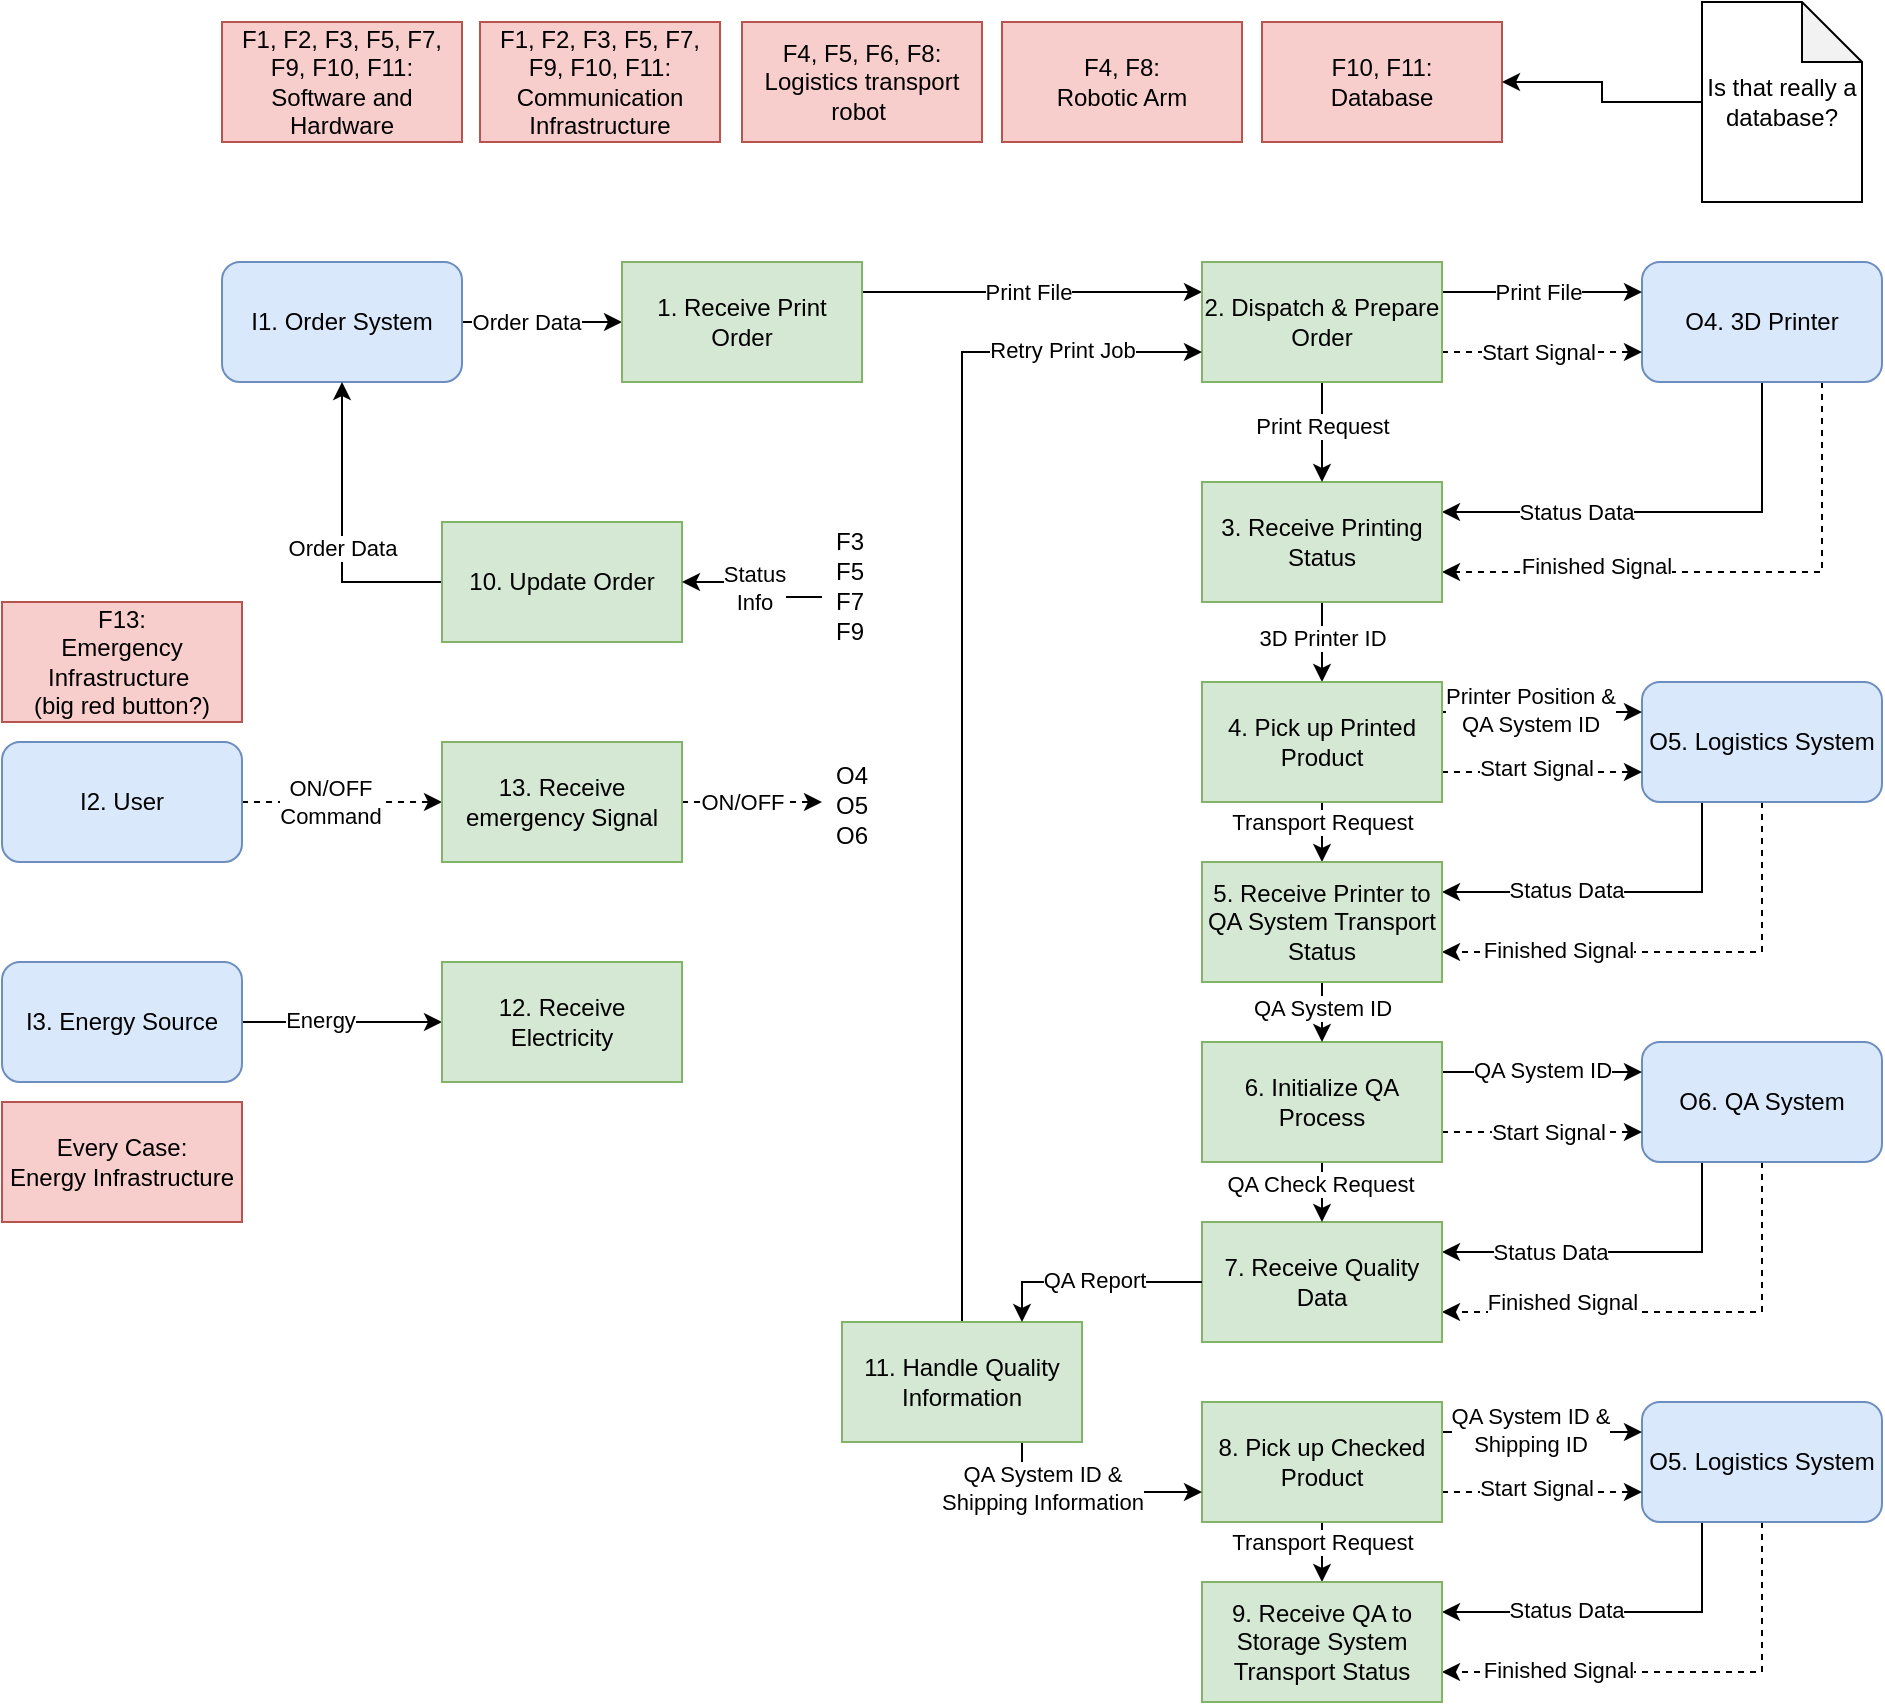<mxfile version="24.7.17">
  <diagram name="Page-1" id="_k14XuWL3U5JzWISn8Ct">
    <mxGraphModel dx="1674" dy="910" grid="1" gridSize="10" guides="1" tooltips="1" connect="1" arrows="1" fold="1" page="1" pageScale="1" pageWidth="850" pageHeight="1100" math="0" shadow="0">
      <root>
        <mxCell id="0" />
        <mxCell id="1" parent="0" />
        <mxCell id="q_Xl--HB5Yd9Ks0ocNhp-104" style="edgeStyle=orthogonalEdgeStyle;rounded=0;orthogonalLoop=1;jettySize=auto;html=1;exitX=1;exitY=0.5;exitDx=0;exitDy=0;entryX=0;entryY=0.5;entryDx=0;entryDy=0;dashed=1;" parent="1" source="q_Xl--HB5Yd9Ks0ocNhp-1" target="q_Xl--HB5Yd9Ks0ocNhp-8" edge="1">
          <mxGeometry relative="1" as="geometry" />
        </mxCell>
        <mxCell id="q_Xl--HB5Yd9Ks0ocNhp-105" value="ON/OFF &lt;br&gt;Command" style="edgeLabel;html=1;align=center;verticalAlign=middle;resizable=0;points=[];" parent="q_Xl--HB5Yd9Ks0ocNhp-104" vertex="1" connectable="0">
          <mxGeometry x="-0.133" relative="1" as="geometry">
            <mxPoint as="offset" />
          </mxGeometry>
        </mxCell>
        <mxCell id="q_Xl--HB5Yd9Ks0ocNhp-1" value="I2. User" style="rounded=1;whiteSpace=wrap;html=1;fillColor=#dae8fc;strokeColor=#6c8ebf;" parent="1" vertex="1">
          <mxGeometry x="40" y="390" width="120" height="60" as="geometry" />
        </mxCell>
        <mxCell id="q_Xl--HB5Yd9Ks0ocNhp-77" style="edgeStyle=orthogonalEdgeStyle;rounded=0;orthogonalLoop=1;jettySize=auto;html=1;exitX=1;exitY=0.5;exitDx=0;exitDy=0;entryX=0;entryY=0.5;entryDx=0;entryDy=0;" parent="1" source="q_Xl--HB5Yd9Ks0ocNhp-2" target="q_Xl--HB5Yd9Ks0ocNhp-7" edge="1">
          <mxGeometry relative="1" as="geometry" />
        </mxCell>
        <mxCell id="q_Xl--HB5Yd9Ks0ocNhp-78" value="Energy" style="edgeLabel;html=1;align=center;verticalAlign=middle;resizable=0;points=[];" parent="q_Xl--HB5Yd9Ks0ocNhp-77" vertex="1" connectable="0">
          <mxGeometry x="-0.225" y="1" relative="1" as="geometry">
            <mxPoint as="offset" />
          </mxGeometry>
        </mxCell>
        <mxCell id="q_Xl--HB5Yd9Ks0ocNhp-2" value="I3. Energy Source" style="rounded=1;whiteSpace=wrap;html=1;fillColor=#dae8fc;strokeColor=#6c8ebf;" parent="1" vertex="1">
          <mxGeometry x="40" y="500" width="120" height="60" as="geometry" />
        </mxCell>
        <mxCell id="q_Xl--HB5Yd9Ks0ocNhp-16" style="edgeStyle=orthogonalEdgeStyle;rounded=0;orthogonalLoop=1;jettySize=auto;html=1;exitX=1;exitY=0.5;exitDx=0;exitDy=0;entryX=0;entryY=0.5;entryDx=0;entryDy=0;" parent="1" source="q_Xl--HB5Yd9Ks0ocNhp-3" target="q_Xl--HB5Yd9Ks0ocNhp-9" edge="1">
          <mxGeometry relative="1" as="geometry" />
        </mxCell>
        <mxCell id="q_Xl--HB5Yd9Ks0ocNhp-17" value="Order Data" style="edgeLabel;html=1;align=center;verticalAlign=middle;resizable=0;points=[];" parent="q_Xl--HB5Yd9Ks0ocNhp-16" vertex="1" connectable="0">
          <mxGeometry x="-0.2" relative="1" as="geometry">
            <mxPoint as="offset" />
          </mxGeometry>
        </mxCell>
        <mxCell id="q_Xl--HB5Yd9Ks0ocNhp-3" value="I1. Order System" style="rounded=1;whiteSpace=wrap;html=1;fillColor=#dae8fc;strokeColor=#6c8ebf;" parent="1" vertex="1">
          <mxGeometry x="150" y="150" width="120" height="60" as="geometry" />
        </mxCell>
        <mxCell id="q_Xl--HB5Yd9Ks0ocNhp-39" style="edgeStyle=orthogonalEdgeStyle;rounded=0;orthogonalLoop=1;jettySize=auto;html=1;exitX=0.25;exitY=1;exitDx=0;exitDy=0;entryX=1;entryY=0.25;entryDx=0;entryDy=0;" parent="1" source="q_Xl--HB5Yd9Ks0ocNhp-4" target="q_Xl--HB5Yd9Ks0ocNhp-38" edge="1">
          <mxGeometry relative="1" as="geometry" />
        </mxCell>
        <mxCell id="q_Xl--HB5Yd9Ks0ocNhp-40" value="Status Data" style="edgeLabel;html=1;align=center;verticalAlign=middle;resizable=0;points=[];" parent="q_Xl--HB5Yd9Ks0ocNhp-39" vertex="1" connectable="0">
          <mxGeometry x="0.291" y="-1" relative="1" as="geometry">
            <mxPoint as="offset" />
          </mxGeometry>
        </mxCell>
        <mxCell id="q_Xl--HB5Yd9Ks0ocNhp-41" style="edgeStyle=orthogonalEdgeStyle;rounded=0;orthogonalLoop=1;jettySize=auto;html=1;exitX=0.5;exitY=1;exitDx=0;exitDy=0;entryX=1;entryY=0.75;entryDx=0;entryDy=0;dashed=1;" parent="1" source="q_Xl--HB5Yd9Ks0ocNhp-4" target="q_Xl--HB5Yd9Ks0ocNhp-38" edge="1">
          <mxGeometry relative="1" as="geometry" />
        </mxCell>
        <mxCell id="q_Xl--HB5Yd9Ks0ocNhp-42" value="Finished Signal" style="edgeLabel;html=1;align=center;verticalAlign=middle;resizable=0;points=[];" parent="q_Xl--HB5Yd9Ks0ocNhp-41" vertex="1" connectable="0">
          <mxGeometry x="0.506" y="-1" relative="1" as="geometry">
            <mxPoint as="offset" />
          </mxGeometry>
        </mxCell>
        <mxCell id="q_Xl--HB5Yd9Ks0ocNhp-4" value="O5. Logistics System" style="rounded=1;whiteSpace=wrap;html=1;fillColor=#dae8fc;strokeColor=#6c8ebf;" parent="1" vertex="1">
          <mxGeometry x="860" y="360" width="120" height="60" as="geometry" />
        </mxCell>
        <mxCell id="q_Xl--HB5Yd9Ks0ocNhp-52" style="edgeStyle=orthogonalEdgeStyle;rounded=0;orthogonalLoop=1;jettySize=auto;html=1;exitX=0.25;exitY=1;exitDx=0;exitDy=0;entryX=1;entryY=0.25;entryDx=0;entryDy=0;" parent="1" source="q_Xl--HB5Yd9Ks0ocNhp-5" target="q_Xl--HB5Yd9Ks0ocNhp-12" edge="1">
          <mxGeometry relative="1" as="geometry" />
        </mxCell>
        <mxCell id="q_Xl--HB5Yd9Ks0ocNhp-53" value="Status Data" style="edgeLabel;html=1;align=center;verticalAlign=middle;resizable=0;points=[];" parent="q_Xl--HB5Yd9Ks0ocNhp-52" vertex="1" connectable="0">
          <mxGeometry x="0.383" relative="1" as="geometry">
            <mxPoint as="offset" />
          </mxGeometry>
        </mxCell>
        <mxCell id="q_Xl--HB5Yd9Ks0ocNhp-54" style="edgeStyle=orthogonalEdgeStyle;rounded=0;orthogonalLoop=1;jettySize=auto;html=1;exitX=0.5;exitY=1;exitDx=0;exitDy=0;entryX=1;entryY=0.75;entryDx=0;entryDy=0;dashed=1;" parent="1" source="q_Xl--HB5Yd9Ks0ocNhp-5" target="q_Xl--HB5Yd9Ks0ocNhp-12" edge="1">
          <mxGeometry relative="1" as="geometry" />
        </mxCell>
        <mxCell id="q_Xl--HB5Yd9Ks0ocNhp-55" value="Finished Signal" style="edgeLabel;html=1;align=center;verticalAlign=middle;resizable=0;points=[];" parent="q_Xl--HB5Yd9Ks0ocNhp-54" vertex="1" connectable="0">
          <mxGeometry x="0.43" y="4" relative="1" as="geometry">
            <mxPoint x="-7" y="-9" as="offset" />
          </mxGeometry>
        </mxCell>
        <mxCell id="q_Xl--HB5Yd9Ks0ocNhp-5" value="O6. QA System" style="rounded=1;whiteSpace=wrap;html=1;fillColor=#dae8fc;strokeColor=#6c8ebf;" parent="1" vertex="1">
          <mxGeometry x="860" y="540" width="120" height="60" as="geometry" />
        </mxCell>
        <mxCell id="q_Xl--HB5Yd9Ks0ocNhp-27" style="edgeStyle=orthogonalEdgeStyle;rounded=0;orthogonalLoop=1;jettySize=auto;html=1;exitX=0.5;exitY=1;exitDx=0;exitDy=0;entryX=1;entryY=0.25;entryDx=0;entryDy=0;" parent="1" source="q_Xl--HB5Yd9Ks0ocNhp-6" target="q_Xl--HB5Yd9Ks0ocNhp-10" edge="1">
          <mxGeometry relative="1" as="geometry" />
        </mxCell>
        <mxCell id="q_Xl--HB5Yd9Ks0ocNhp-28" value="Status Data" style="edgeLabel;html=1;align=center;verticalAlign=middle;resizable=0;points=[];" parent="q_Xl--HB5Yd9Ks0ocNhp-27" vertex="1" connectable="0">
          <mxGeometry x="0.408" relative="1" as="geometry">
            <mxPoint as="offset" />
          </mxGeometry>
        </mxCell>
        <mxCell id="q_Xl--HB5Yd9Ks0ocNhp-29" style="edgeStyle=orthogonalEdgeStyle;rounded=0;orthogonalLoop=1;jettySize=auto;html=1;exitX=0.75;exitY=1;exitDx=0;exitDy=0;entryX=1;entryY=0.75;entryDx=0;entryDy=0;dashed=1;" parent="1" source="q_Xl--HB5Yd9Ks0ocNhp-6" target="q_Xl--HB5Yd9Ks0ocNhp-10" edge="1">
          <mxGeometry relative="1" as="geometry" />
        </mxCell>
        <mxCell id="q_Xl--HB5Yd9Ks0ocNhp-30" value="Finished Signal" style="edgeLabel;html=1;align=center;verticalAlign=middle;resizable=0;points=[];" parent="q_Xl--HB5Yd9Ks0ocNhp-29" vertex="1" connectable="0">
          <mxGeometry x="0.458" y="-3" relative="1" as="geometry">
            <mxPoint as="offset" />
          </mxGeometry>
        </mxCell>
        <mxCell id="q_Xl--HB5Yd9Ks0ocNhp-6" value="O4. 3D Printer" style="rounded=1;whiteSpace=wrap;html=1;fillColor=#dae8fc;strokeColor=#6c8ebf;" parent="1" vertex="1">
          <mxGeometry x="860" y="150" width="120" height="60" as="geometry" />
        </mxCell>
        <mxCell id="q_Xl--HB5Yd9Ks0ocNhp-7" value="12. Receive &lt;br&gt;Electricity" style="rounded=0;whiteSpace=wrap;html=1;fillColor=#d5e8d4;strokeColor=#82b366;" parent="1" vertex="1">
          <mxGeometry x="260" y="500" width="120" height="60" as="geometry" />
        </mxCell>
        <mxCell id="q_Xl--HB5Yd9Ks0ocNhp-116" style="edgeStyle=orthogonalEdgeStyle;rounded=0;orthogonalLoop=1;jettySize=auto;html=1;exitX=1;exitY=0.5;exitDx=0;exitDy=0;entryX=0;entryY=0.5;entryDx=0;entryDy=0;dashed=1;" parent="1" source="q_Xl--HB5Yd9Ks0ocNhp-8" target="q_Xl--HB5Yd9Ks0ocNhp-110" edge="1">
          <mxGeometry relative="1" as="geometry" />
        </mxCell>
        <mxCell id="q_Xl--HB5Yd9Ks0ocNhp-117" value="ON/OFF" style="edgeLabel;html=1;align=center;verticalAlign=middle;resizable=0;points=[];" parent="q_Xl--HB5Yd9Ks0ocNhp-116" vertex="1" connectable="0">
          <mxGeometry x="-0.294" y="-1" relative="1" as="geometry">
            <mxPoint x="5" y="-1" as="offset" />
          </mxGeometry>
        </mxCell>
        <mxCell id="q_Xl--HB5Yd9Ks0ocNhp-8" value="13. Receive emergency Signal" style="rounded=0;whiteSpace=wrap;html=1;fillColor=#d5e8d4;strokeColor=#82b366;" parent="1" vertex="1">
          <mxGeometry x="260" y="390" width="120" height="60" as="geometry" />
        </mxCell>
        <mxCell id="q_Xl--HB5Yd9Ks0ocNhp-22" style="edgeStyle=orthogonalEdgeStyle;rounded=0;orthogonalLoop=1;jettySize=auto;html=1;exitX=1;exitY=0.25;exitDx=0;exitDy=0;entryX=0;entryY=0.25;entryDx=0;entryDy=0;" parent="1" source="q_Xl--HB5Yd9Ks0ocNhp-9" target="q_Xl--HB5Yd9Ks0ocNhp-19" edge="1">
          <mxGeometry relative="1" as="geometry" />
        </mxCell>
        <mxCell id="q_Xl--HB5Yd9Ks0ocNhp-23" value="Print File" style="edgeLabel;html=1;align=center;verticalAlign=middle;resizable=0;points=[];" parent="q_Xl--HB5Yd9Ks0ocNhp-22" vertex="1" connectable="0">
          <mxGeometry x="0.656" y="1" relative="1" as="geometry">
            <mxPoint x="-58" y="1" as="offset" />
          </mxGeometry>
        </mxCell>
        <mxCell id="q_Xl--HB5Yd9Ks0ocNhp-9" value="1. Receive Print Order" style="rounded=0;whiteSpace=wrap;html=1;fillColor=#d5e8d4;strokeColor=#82b366;" parent="1" vertex="1">
          <mxGeometry x="350" y="150" width="120" height="60" as="geometry" />
        </mxCell>
        <mxCell id="q_Xl--HB5Yd9Ks0ocNhp-32" style="edgeStyle=orthogonalEdgeStyle;rounded=0;orthogonalLoop=1;jettySize=auto;html=1;exitX=0.5;exitY=1;exitDx=0;exitDy=0;entryX=0.5;entryY=0;entryDx=0;entryDy=0;" parent="1" source="q_Xl--HB5Yd9Ks0ocNhp-10" target="q_Xl--HB5Yd9Ks0ocNhp-11" edge="1">
          <mxGeometry relative="1" as="geometry" />
        </mxCell>
        <mxCell id="q_Xl--HB5Yd9Ks0ocNhp-33" value="3D Printer ID" style="edgeLabel;html=1;align=center;verticalAlign=middle;resizable=0;points=[];" parent="q_Xl--HB5Yd9Ks0ocNhp-32" vertex="1" connectable="0">
          <mxGeometry x="-0.1" relative="1" as="geometry">
            <mxPoint as="offset" />
          </mxGeometry>
        </mxCell>
        <mxCell id="q_Xl--HB5Yd9Ks0ocNhp-10" value="3. Receive Printing Status" style="rounded=0;whiteSpace=wrap;html=1;fillColor=#d5e8d4;strokeColor=#82b366;" parent="1" vertex="1">
          <mxGeometry x="640" y="260" width="120" height="60" as="geometry" />
        </mxCell>
        <mxCell id="q_Xl--HB5Yd9Ks0ocNhp-31" style="edgeStyle=orthogonalEdgeStyle;rounded=0;orthogonalLoop=1;jettySize=auto;html=1;exitX=1;exitY=0.25;exitDx=0;exitDy=0;entryX=0;entryY=0.25;entryDx=0;entryDy=0;" parent="1" source="q_Xl--HB5Yd9Ks0ocNhp-11" target="q_Xl--HB5Yd9Ks0ocNhp-4" edge="1">
          <mxGeometry relative="1" as="geometry" />
        </mxCell>
        <mxCell id="q_Xl--HB5Yd9Ks0ocNhp-34" value="Printer Position &amp;amp;&lt;br&gt;QA System ID" style="edgeLabel;html=1;align=center;verticalAlign=middle;resizable=0;points=[];" parent="q_Xl--HB5Yd9Ks0ocNhp-31" vertex="1" connectable="0">
          <mxGeometry x="-0.12" y="1" relative="1" as="geometry">
            <mxPoint as="offset" />
          </mxGeometry>
        </mxCell>
        <mxCell id="q_Xl--HB5Yd9Ks0ocNhp-35" style="edgeStyle=orthogonalEdgeStyle;rounded=0;orthogonalLoop=1;jettySize=auto;html=1;exitX=1;exitY=0.75;exitDx=0;exitDy=0;entryX=0;entryY=0.75;entryDx=0;entryDy=0;dashed=1;" parent="1" source="q_Xl--HB5Yd9Ks0ocNhp-11" target="q_Xl--HB5Yd9Ks0ocNhp-4" edge="1">
          <mxGeometry relative="1" as="geometry" />
        </mxCell>
        <mxCell id="q_Xl--HB5Yd9Ks0ocNhp-36" value="Start Signal" style="edgeLabel;html=1;align=center;verticalAlign=middle;resizable=0;points=[];" parent="q_Xl--HB5Yd9Ks0ocNhp-35" vertex="1" connectable="0">
          <mxGeometry x="-0.06" y="2" relative="1" as="geometry">
            <mxPoint as="offset" />
          </mxGeometry>
        </mxCell>
        <mxCell id="q_Xl--HB5Yd9Ks0ocNhp-58" style="edgeStyle=orthogonalEdgeStyle;rounded=0;orthogonalLoop=1;jettySize=auto;html=1;exitX=0.5;exitY=1;exitDx=0;exitDy=0;entryX=0.5;entryY=0;entryDx=0;entryDy=0;" parent="1" source="q_Xl--HB5Yd9Ks0ocNhp-11" target="q_Xl--HB5Yd9Ks0ocNhp-38" edge="1">
          <mxGeometry relative="1" as="geometry" />
        </mxCell>
        <mxCell id="q_Xl--HB5Yd9Ks0ocNhp-59" value="Transport Request" style="edgeLabel;html=1;align=center;verticalAlign=middle;resizable=0;points=[];" parent="q_Xl--HB5Yd9Ks0ocNhp-58" vertex="1" connectable="0">
          <mxGeometry x="-0.333" relative="1" as="geometry">
            <mxPoint as="offset" />
          </mxGeometry>
        </mxCell>
        <mxCell id="q_Xl--HB5Yd9Ks0ocNhp-11" value="4. Pick up Printed Product" style="rounded=0;whiteSpace=wrap;html=1;fillColor=#d5e8d4;strokeColor=#82b366;" parent="1" vertex="1">
          <mxGeometry x="640" y="360" width="120" height="60" as="geometry" />
        </mxCell>
        <mxCell id="q_Xl--HB5Yd9Ks0ocNhp-12" value="7. Receive Quality Data" style="rounded=0;whiteSpace=wrap;html=1;fillColor=#d5e8d4;strokeColor=#82b366;" parent="1" vertex="1">
          <mxGeometry x="640" y="630" width="120" height="60" as="geometry" />
        </mxCell>
        <mxCell id="q_Xl--HB5Yd9Ks0ocNhp-43" style="edgeStyle=orthogonalEdgeStyle;rounded=0;orthogonalLoop=1;jettySize=auto;html=1;exitX=1;exitY=0.25;exitDx=0;exitDy=0;entryX=0;entryY=0.25;entryDx=0;entryDy=0;" parent="1" source="q_Xl--HB5Yd9Ks0ocNhp-13" target="q_Xl--HB5Yd9Ks0ocNhp-5" edge="1">
          <mxGeometry relative="1" as="geometry" />
        </mxCell>
        <mxCell id="q_Xl--HB5Yd9Ks0ocNhp-44" value="QA System ID" style="edgeLabel;html=1;align=center;verticalAlign=middle;resizable=0;points=[];" parent="q_Xl--HB5Yd9Ks0ocNhp-43" vertex="1" connectable="0">
          <mxGeometry x="0.1" y="1" relative="1" as="geometry">
            <mxPoint x="-5" as="offset" />
          </mxGeometry>
        </mxCell>
        <mxCell id="q_Xl--HB5Yd9Ks0ocNhp-50" style="edgeStyle=orthogonalEdgeStyle;rounded=0;orthogonalLoop=1;jettySize=auto;html=1;exitX=1;exitY=0.75;exitDx=0;exitDy=0;entryX=0;entryY=0.75;entryDx=0;entryDy=0;dashed=1;" parent="1" source="q_Xl--HB5Yd9Ks0ocNhp-13" target="q_Xl--HB5Yd9Ks0ocNhp-5" edge="1">
          <mxGeometry relative="1" as="geometry" />
        </mxCell>
        <mxCell id="q_Xl--HB5Yd9Ks0ocNhp-51" value="Start Signal" style="edgeLabel;html=1;align=center;verticalAlign=middle;resizable=0;points=[];" parent="q_Xl--HB5Yd9Ks0ocNhp-50" vertex="1" connectable="0">
          <mxGeometry x="0.06" relative="1" as="geometry">
            <mxPoint as="offset" />
          </mxGeometry>
        </mxCell>
        <mxCell id="q_Xl--HB5Yd9Ks0ocNhp-60" style="edgeStyle=orthogonalEdgeStyle;rounded=0;orthogonalLoop=1;jettySize=auto;html=1;exitX=0.5;exitY=1;exitDx=0;exitDy=0;entryX=0.5;entryY=0;entryDx=0;entryDy=0;" parent="1" source="q_Xl--HB5Yd9Ks0ocNhp-13" target="q_Xl--HB5Yd9Ks0ocNhp-12" edge="1">
          <mxGeometry relative="1" as="geometry" />
        </mxCell>
        <mxCell id="q_Xl--HB5Yd9Ks0ocNhp-61" value="QA Check Request" style="edgeLabel;html=1;align=center;verticalAlign=middle;resizable=0;points=[];" parent="q_Xl--HB5Yd9Ks0ocNhp-60" vertex="1" connectable="0">
          <mxGeometry x="-0.267" y="-1" relative="1" as="geometry">
            <mxPoint as="offset" />
          </mxGeometry>
        </mxCell>
        <mxCell id="q_Xl--HB5Yd9Ks0ocNhp-13" value="6. Initialize QA Process" style="rounded=0;whiteSpace=wrap;html=1;fillColor=#d5e8d4;strokeColor=#82b366;" parent="1" vertex="1">
          <mxGeometry x="640" y="540" width="120" height="60" as="geometry" />
        </mxCell>
        <mxCell id="q_Xl--HB5Yd9Ks0ocNhp-20" style="edgeStyle=orthogonalEdgeStyle;rounded=0;orthogonalLoop=1;jettySize=auto;html=1;exitX=1;exitY=0.25;exitDx=0;exitDy=0;entryX=0;entryY=0.25;entryDx=0;entryDy=0;" parent="1" source="q_Xl--HB5Yd9Ks0ocNhp-19" target="q_Xl--HB5Yd9Ks0ocNhp-6" edge="1">
          <mxGeometry relative="1" as="geometry" />
        </mxCell>
        <mxCell id="q_Xl--HB5Yd9Ks0ocNhp-21" value="Print File" style="edgeLabel;html=1;align=center;verticalAlign=middle;resizable=0;points=[];" parent="q_Xl--HB5Yd9Ks0ocNhp-20" vertex="1" connectable="0">
          <mxGeometry x="-0.508" y="-1" relative="1" as="geometry">
            <mxPoint x="23" y="-1" as="offset" />
          </mxGeometry>
        </mxCell>
        <mxCell id="q_Xl--HB5Yd9Ks0ocNhp-25" style="edgeStyle=orthogonalEdgeStyle;rounded=0;orthogonalLoop=1;jettySize=auto;html=1;exitX=1;exitY=0.75;exitDx=0;exitDy=0;entryX=0;entryY=0.75;entryDx=0;entryDy=0;dashed=1;" parent="1" source="q_Xl--HB5Yd9Ks0ocNhp-19" target="q_Xl--HB5Yd9Ks0ocNhp-6" edge="1">
          <mxGeometry relative="1" as="geometry" />
        </mxCell>
        <mxCell id="q_Xl--HB5Yd9Ks0ocNhp-26" value="Start Signal" style="edgeLabel;html=1;align=center;verticalAlign=middle;resizable=0;points=[];" parent="q_Xl--HB5Yd9Ks0ocNhp-25" vertex="1" connectable="0">
          <mxGeometry x="-0.044" relative="1" as="geometry">
            <mxPoint as="offset" />
          </mxGeometry>
        </mxCell>
        <mxCell id="q_Xl--HB5Yd9Ks0ocNhp-56" style="edgeStyle=orthogonalEdgeStyle;rounded=0;orthogonalLoop=1;jettySize=auto;html=1;exitX=0.5;exitY=1;exitDx=0;exitDy=0;entryX=0.5;entryY=0;entryDx=0;entryDy=0;" parent="1" source="q_Xl--HB5Yd9Ks0ocNhp-19" target="q_Xl--HB5Yd9Ks0ocNhp-10" edge="1">
          <mxGeometry relative="1" as="geometry" />
        </mxCell>
        <mxCell id="q_Xl--HB5Yd9Ks0ocNhp-57" value="Print Request" style="edgeLabel;html=1;align=center;verticalAlign=middle;resizable=0;points=[];" parent="q_Xl--HB5Yd9Ks0ocNhp-56" vertex="1" connectable="0">
          <mxGeometry x="-0.12" relative="1" as="geometry">
            <mxPoint as="offset" />
          </mxGeometry>
        </mxCell>
        <mxCell id="q_Xl--HB5Yd9Ks0ocNhp-19" value="2. Dispatch &amp;amp; Prepare Order" style="rounded=0;whiteSpace=wrap;html=1;fillColor=#d5e8d4;strokeColor=#82b366;" parent="1" vertex="1">
          <mxGeometry x="640" y="150" width="120" height="60" as="geometry" />
        </mxCell>
        <mxCell id="q_Xl--HB5Yd9Ks0ocNhp-45" style="edgeStyle=orthogonalEdgeStyle;rounded=0;orthogonalLoop=1;jettySize=auto;html=1;exitX=0.5;exitY=1;exitDx=0;exitDy=0;entryX=0.5;entryY=0;entryDx=0;entryDy=0;" parent="1" source="q_Xl--HB5Yd9Ks0ocNhp-38" target="q_Xl--HB5Yd9Ks0ocNhp-13" edge="1">
          <mxGeometry relative="1" as="geometry" />
        </mxCell>
        <mxCell id="q_Xl--HB5Yd9Ks0ocNhp-46" value="QA System ID" style="edgeLabel;html=1;align=center;verticalAlign=middle;resizable=0;points=[];" parent="q_Xl--HB5Yd9Ks0ocNhp-45" vertex="1" connectable="0">
          <mxGeometry x="-0.133" relative="1" as="geometry">
            <mxPoint as="offset" />
          </mxGeometry>
        </mxCell>
        <mxCell id="q_Xl--HB5Yd9Ks0ocNhp-38" value="5. Receive Printer to QA System Transport Status" style="rounded=0;whiteSpace=wrap;html=1;fillColor=#d5e8d4;strokeColor=#82b366;" parent="1" vertex="1">
          <mxGeometry x="640" y="450" width="120" height="60" as="geometry" />
        </mxCell>
        <mxCell id="q_Xl--HB5Yd9Ks0ocNhp-62" style="edgeStyle=orthogonalEdgeStyle;rounded=0;orthogonalLoop=1;jettySize=auto;html=1;exitX=0.25;exitY=1;exitDx=0;exitDy=0;entryX=1;entryY=0.25;entryDx=0;entryDy=0;" parent="1" source="q_Xl--HB5Yd9Ks0ocNhp-66" target="q_Xl--HB5Yd9Ks0ocNhp-74" edge="1">
          <mxGeometry relative="1" as="geometry" />
        </mxCell>
        <mxCell id="q_Xl--HB5Yd9Ks0ocNhp-63" value="Status Data" style="edgeLabel;html=1;align=center;verticalAlign=middle;resizable=0;points=[];" parent="q_Xl--HB5Yd9Ks0ocNhp-62" vertex="1" connectable="0">
          <mxGeometry x="0.291" y="-1" relative="1" as="geometry">
            <mxPoint as="offset" />
          </mxGeometry>
        </mxCell>
        <mxCell id="q_Xl--HB5Yd9Ks0ocNhp-64" style="edgeStyle=orthogonalEdgeStyle;rounded=0;orthogonalLoop=1;jettySize=auto;html=1;exitX=0.5;exitY=1;exitDx=0;exitDy=0;entryX=1;entryY=0.75;entryDx=0;entryDy=0;dashed=1;" parent="1" source="q_Xl--HB5Yd9Ks0ocNhp-66" target="q_Xl--HB5Yd9Ks0ocNhp-74" edge="1">
          <mxGeometry relative="1" as="geometry" />
        </mxCell>
        <mxCell id="q_Xl--HB5Yd9Ks0ocNhp-65" value="Finished Signal" style="edgeLabel;html=1;align=center;verticalAlign=middle;resizable=0;points=[];" parent="q_Xl--HB5Yd9Ks0ocNhp-64" vertex="1" connectable="0">
          <mxGeometry x="0.506" y="-1" relative="1" as="geometry">
            <mxPoint as="offset" />
          </mxGeometry>
        </mxCell>
        <mxCell id="q_Xl--HB5Yd9Ks0ocNhp-66" value="O5. Logistics System" style="rounded=1;whiteSpace=wrap;html=1;fillColor=#dae8fc;strokeColor=#6c8ebf;" parent="1" vertex="1">
          <mxGeometry x="860" y="720" width="120" height="60" as="geometry" />
        </mxCell>
        <mxCell id="q_Xl--HB5Yd9Ks0ocNhp-67" style="edgeStyle=orthogonalEdgeStyle;rounded=0;orthogonalLoop=1;jettySize=auto;html=1;exitX=1;exitY=0.25;exitDx=0;exitDy=0;entryX=0;entryY=0.25;entryDx=0;entryDy=0;" parent="1" source="q_Xl--HB5Yd9Ks0ocNhp-73" target="q_Xl--HB5Yd9Ks0ocNhp-66" edge="1">
          <mxGeometry relative="1" as="geometry" />
        </mxCell>
        <mxCell id="q_Xl--HB5Yd9Ks0ocNhp-68" value="QA System ID &amp;amp;&lt;br&gt;Shipping ID" style="edgeLabel;html=1;align=center;verticalAlign=middle;resizable=0;points=[];" parent="q_Xl--HB5Yd9Ks0ocNhp-67" vertex="1" connectable="0">
          <mxGeometry x="-0.12" y="1" relative="1" as="geometry">
            <mxPoint as="offset" />
          </mxGeometry>
        </mxCell>
        <mxCell id="q_Xl--HB5Yd9Ks0ocNhp-69" style="edgeStyle=orthogonalEdgeStyle;rounded=0;orthogonalLoop=1;jettySize=auto;html=1;exitX=1;exitY=0.75;exitDx=0;exitDy=0;entryX=0;entryY=0.75;entryDx=0;entryDy=0;dashed=1;" parent="1" source="q_Xl--HB5Yd9Ks0ocNhp-73" target="q_Xl--HB5Yd9Ks0ocNhp-66" edge="1">
          <mxGeometry relative="1" as="geometry" />
        </mxCell>
        <mxCell id="q_Xl--HB5Yd9Ks0ocNhp-70" value="Start Signal" style="edgeLabel;html=1;align=center;verticalAlign=middle;resizable=0;points=[];" parent="q_Xl--HB5Yd9Ks0ocNhp-69" vertex="1" connectable="0">
          <mxGeometry x="-0.06" y="2" relative="1" as="geometry">
            <mxPoint as="offset" />
          </mxGeometry>
        </mxCell>
        <mxCell id="q_Xl--HB5Yd9Ks0ocNhp-71" style="edgeStyle=orthogonalEdgeStyle;rounded=0;orthogonalLoop=1;jettySize=auto;html=1;exitX=0.5;exitY=1;exitDx=0;exitDy=0;entryX=0.5;entryY=0;entryDx=0;entryDy=0;" parent="1" source="q_Xl--HB5Yd9Ks0ocNhp-73" target="q_Xl--HB5Yd9Ks0ocNhp-74" edge="1">
          <mxGeometry relative="1" as="geometry" />
        </mxCell>
        <mxCell id="q_Xl--HB5Yd9Ks0ocNhp-72" value="Transport Request" style="edgeLabel;html=1;align=center;verticalAlign=middle;resizable=0;points=[];" parent="q_Xl--HB5Yd9Ks0ocNhp-71" vertex="1" connectable="0">
          <mxGeometry x="-0.333" relative="1" as="geometry">
            <mxPoint as="offset" />
          </mxGeometry>
        </mxCell>
        <mxCell id="q_Xl--HB5Yd9Ks0ocNhp-73" value="8. Pick up Checked Product" style="rounded=0;whiteSpace=wrap;html=1;fillColor=#d5e8d4;strokeColor=#82b366;" parent="1" vertex="1">
          <mxGeometry x="640" y="720" width="120" height="60" as="geometry" />
        </mxCell>
        <mxCell id="q_Xl--HB5Yd9Ks0ocNhp-74" value="9. Receive QA to Storage System Transport Status" style="rounded=0;whiteSpace=wrap;html=1;fillColor=#d5e8d4;strokeColor=#82b366;" parent="1" vertex="1">
          <mxGeometry x="640" y="810" width="120" height="60" as="geometry" />
        </mxCell>
        <mxCell id="q_Xl--HB5Yd9Ks0ocNhp-82" style="edgeStyle=orthogonalEdgeStyle;rounded=0;orthogonalLoop=1;jettySize=auto;html=1;exitX=0;exitY=0.5;exitDx=0;exitDy=0;entryX=0.5;entryY=1;entryDx=0;entryDy=0;" parent="1" source="q_Xl--HB5Yd9Ks0ocNhp-80" target="q_Xl--HB5Yd9Ks0ocNhp-3" edge="1">
          <mxGeometry relative="1" as="geometry">
            <mxPoint x="860" y="930" as="targetPoint" />
          </mxGeometry>
        </mxCell>
        <mxCell id="q_Xl--HB5Yd9Ks0ocNhp-84" value="Order Data" style="edgeLabel;html=1;align=center;verticalAlign=middle;resizable=0;points=[];" parent="q_Xl--HB5Yd9Ks0ocNhp-82" vertex="1" connectable="0">
          <mxGeometry x="-0.1" relative="1" as="geometry">
            <mxPoint as="offset" />
          </mxGeometry>
        </mxCell>
        <mxCell id="q_Xl--HB5Yd9Ks0ocNhp-80" value="10. Update Order" style="rounded=0;whiteSpace=wrap;html=1;fillColor=#d5e8d4;strokeColor=#82b366;" parent="1" vertex="1">
          <mxGeometry x="260" y="280" width="120" height="60" as="geometry" />
        </mxCell>
        <mxCell id="q_Xl--HB5Yd9Ks0ocNhp-88" style="edgeStyle=orthogonalEdgeStyle;rounded=0;orthogonalLoop=1;jettySize=auto;html=1;exitX=0.75;exitY=1;exitDx=0;exitDy=0;entryX=0;entryY=0.75;entryDx=0;entryDy=0;" parent="1" source="q_Xl--HB5Yd9Ks0ocNhp-85" target="q_Xl--HB5Yd9Ks0ocNhp-73" edge="1">
          <mxGeometry relative="1" as="geometry" />
        </mxCell>
        <mxCell id="q_Xl--HB5Yd9Ks0ocNhp-89" value="QA System ID &amp;amp;&lt;br&gt;Shipping Information" style="edgeLabel;html=1;align=center;verticalAlign=middle;resizable=0;points=[];" parent="q_Xl--HB5Yd9Ks0ocNhp-88" vertex="1" connectable="0">
          <mxGeometry x="0.009" y="2" relative="1" as="geometry">
            <mxPoint x="-23" as="offset" />
          </mxGeometry>
        </mxCell>
        <mxCell id="q_Xl--HB5Yd9Ks0ocNhp-90" style="edgeStyle=orthogonalEdgeStyle;rounded=0;orthogonalLoop=1;jettySize=auto;html=1;exitX=0.5;exitY=0;exitDx=0;exitDy=0;entryX=0;entryY=0.75;entryDx=0;entryDy=0;" parent="1" source="q_Xl--HB5Yd9Ks0ocNhp-85" target="q_Xl--HB5Yd9Ks0ocNhp-19" edge="1">
          <mxGeometry relative="1" as="geometry">
            <Array as="points">
              <mxPoint x="520" y="195" />
            </Array>
          </mxGeometry>
        </mxCell>
        <mxCell id="q_Xl--HB5Yd9Ks0ocNhp-91" value="Retry Print Job" style="edgeLabel;html=1;align=center;verticalAlign=middle;resizable=0;points=[];" parent="q_Xl--HB5Yd9Ks0ocNhp-90" vertex="1" connectable="0">
          <mxGeometry x="0.729" y="1" relative="1" as="geometry">
            <mxPoint x="12" as="offset" />
          </mxGeometry>
        </mxCell>
        <mxCell id="q_Xl--HB5Yd9Ks0ocNhp-85" value="11. Handle Quality Information" style="rounded=0;whiteSpace=wrap;html=1;fillColor=#d5e8d4;strokeColor=#82b366;" parent="1" vertex="1">
          <mxGeometry x="460" y="680" width="120" height="60" as="geometry" />
        </mxCell>
        <mxCell id="q_Xl--HB5Yd9Ks0ocNhp-86" style="edgeStyle=orthogonalEdgeStyle;rounded=0;orthogonalLoop=1;jettySize=auto;html=1;exitX=0;exitY=0.5;exitDx=0;exitDy=0;entryX=0.75;entryY=0;entryDx=0;entryDy=0;" parent="1" source="q_Xl--HB5Yd9Ks0ocNhp-12" target="q_Xl--HB5Yd9Ks0ocNhp-85" edge="1">
          <mxGeometry relative="1" as="geometry" />
        </mxCell>
        <mxCell id="q_Xl--HB5Yd9Ks0ocNhp-87" value="QA Report" style="edgeLabel;html=1;align=center;verticalAlign=middle;resizable=0;points=[];" parent="q_Xl--HB5Yd9Ks0ocNhp-86" vertex="1" connectable="0">
          <mxGeometry x="-0.018" y="-1" relative="1" as="geometry">
            <mxPoint as="offset" />
          </mxGeometry>
        </mxCell>
        <mxCell id="q_Xl--HB5Yd9Ks0ocNhp-92" value="" style="shape=table;startSize=0;container=1;collapsible=0;childLayout=tableLayout;fontSize=11;fillColor=none;strokeColor=none;" parent="1" vertex="1">
          <mxGeometry x="450" y="280" width="60" height="45" as="geometry" />
        </mxCell>
        <mxCell id="q_Xl--HB5Yd9Ks0ocNhp-95" value="" style="shape=tableRow;horizontal=0;startSize=0;swimlaneHead=0;swimlaneBody=0;strokeColor=inherit;top=0;left=0;bottom=0;right=0;collapsible=0;dropTarget=0;fillColor=none;points=[[0,0.5],[1,0.5]];portConstraint=eastwest;fontSize=16;" parent="q_Xl--HB5Yd9Ks0ocNhp-92" vertex="1">
          <mxGeometry width="60" height="15" as="geometry" />
        </mxCell>
        <mxCell id="q_Xl--HB5Yd9Ks0ocNhp-96" value="F3" style="shape=partialRectangle;html=1;whiteSpace=wrap;connectable=0;strokeColor=inherit;overflow=hidden;fillColor=none;top=0;left=0;bottom=0;right=0;pointerEvents=1;fontSize=12;align=left;spacingLeft=5;" parent="q_Xl--HB5Yd9Ks0ocNhp-95" vertex="1">
          <mxGeometry width="60" height="15" as="geometry">
            <mxRectangle width="60" height="15" as="alternateBounds" />
          </mxGeometry>
        </mxCell>
        <mxCell id="q_Xl--HB5Yd9Ks0ocNhp-97" value="" style="shape=tableRow;horizontal=0;startSize=0;swimlaneHead=0;swimlaneBody=0;strokeColor=inherit;top=0;left=0;bottom=0;right=0;collapsible=0;dropTarget=0;fillColor=none;points=[[0,0.5],[1,0.5]];portConstraint=eastwest;fontSize=16;" parent="q_Xl--HB5Yd9Ks0ocNhp-92" vertex="1">
          <mxGeometry y="15" width="60" height="15" as="geometry" />
        </mxCell>
        <mxCell id="q_Xl--HB5Yd9Ks0ocNhp-98" value="F5" style="shape=partialRectangle;html=1;whiteSpace=wrap;connectable=0;strokeColor=inherit;overflow=hidden;fillColor=none;top=0;left=0;bottom=0;right=0;pointerEvents=1;fontSize=12;align=left;spacingLeft=5;" parent="q_Xl--HB5Yd9Ks0ocNhp-97" vertex="1">
          <mxGeometry width="60" height="15" as="geometry">
            <mxRectangle width="60" height="15" as="alternateBounds" />
          </mxGeometry>
        </mxCell>
        <mxCell id="q_Xl--HB5Yd9Ks0ocNhp-99" style="shape=tableRow;horizontal=0;startSize=0;swimlaneHead=0;swimlaneBody=0;strokeColor=inherit;top=0;left=0;bottom=0;right=0;collapsible=0;dropTarget=0;fillColor=none;points=[[0,0.5],[1,0.5]];portConstraint=eastwest;fontSize=16;" parent="q_Xl--HB5Yd9Ks0ocNhp-92" vertex="1">
          <mxGeometry y="30" width="60" height="15" as="geometry" />
        </mxCell>
        <mxCell id="q_Xl--HB5Yd9Ks0ocNhp-100" value="F7" style="shape=partialRectangle;html=1;whiteSpace=wrap;connectable=0;strokeColor=inherit;overflow=hidden;fillColor=none;top=0;left=0;bottom=0;right=0;pointerEvents=1;fontSize=12;align=left;spacingLeft=5;" parent="q_Xl--HB5Yd9Ks0ocNhp-99" vertex="1">
          <mxGeometry width="60" height="15" as="geometry">
            <mxRectangle width="60" height="15" as="alternateBounds" />
          </mxGeometry>
        </mxCell>
        <mxCell id="q_Xl--HB5Yd9Ks0ocNhp-101" value="F9" style="shape=partialRectangle;html=1;whiteSpace=wrap;connectable=0;strokeColor=inherit;overflow=hidden;fillColor=none;top=0;left=0;bottom=0;right=0;pointerEvents=1;fontSize=12;align=left;spacingLeft=5;" parent="1" vertex="1">
          <mxGeometry x="450" y="325" width="60" height="15" as="geometry">
            <mxRectangle width="60" height="15" as="alternateBounds" />
          </mxGeometry>
        </mxCell>
        <mxCell id="q_Xl--HB5Yd9Ks0ocNhp-102" style="edgeStyle=orthogonalEdgeStyle;rounded=0;orthogonalLoop=1;jettySize=auto;html=1;exitX=0;exitY=0.5;exitDx=0;exitDy=0;entryX=1;entryY=0.5;entryDx=0;entryDy=0;" parent="1" source="q_Xl--HB5Yd9Ks0ocNhp-99" target="q_Xl--HB5Yd9Ks0ocNhp-80" edge="1">
          <mxGeometry relative="1" as="geometry" />
        </mxCell>
        <mxCell id="q_Xl--HB5Yd9Ks0ocNhp-103" value="Status &lt;br&gt;Info" style="edgeLabel;html=1;align=center;verticalAlign=middle;resizable=0;points=[];" parent="q_Xl--HB5Yd9Ks0ocNhp-102" vertex="1" connectable="0">
          <mxGeometry x="0.045" y="-1" relative="1" as="geometry">
            <mxPoint y="1" as="offset" />
          </mxGeometry>
        </mxCell>
        <mxCell id="q_Xl--HB5Yd9Ks0ocNhp-107" value="" style="shape=table;startSize=0;container=1;collapsible=0;childLayout=tableLayout;fontSize=11;fillColor=none;strokeColor=none;" parent="1" vertex="1">
          <mxGeometry x="450" y="397.5" width="60" height="45" as="geometry" />
        </mxCell>
        <mxCell id="q_Xl--HB5Yd9Ks0ocNhp-108" value="" style="shape=tableRow;horizontal=0;startSize=0;swimlaneHead=0;swimlaneBody=0;strokeColor=inherit;top=0;left=0;bottom=0;right=0;collapsible=0;dropTarget=0;fillColor=none;points=[[0,0.5],[1,0.5]];portConstraint=eastwest;fontSize=16;" parent="q_Xl--HB5Yd9Ks0ocNhp-107" vertex="1">
          <mxGeometry width="60" height="15" as="geometry" />
        </mxCell>
        <mxCell id="q_Xl--HB5Yd9Ks0ocNhp-109" value="O4" style="shape=partialRectangle;html=1;whiteSpace=wrap;connectable=0;strokeColor=inherit;overflow=hidden;fillColor=none;top=0;left=0;bottom=0;right=0;pointerEvents=1;fontSize=12;align=left;spacingLeft=5;" parent="q_Xl--HB5Yd9Ks0ocNhp-108" vertex="1">
          <mxGeometry width="60" height="15" as="geometry">
            <mxRectangle width="60" height="15" as="alternateBounds" />
          </mxGeometry>
        </mxCell>
        <mxCell id="q_Xl--HB5Yd9Ks0ocNhp-110" value="" style="shape=tableRow;horizontal=0;startSize=0;swimlaneHead=0;swimlaneBody=0;strokeColor=inherit;top=0;left=0;bottom=0;right=0;collapsible=0;dropTarget=0;fillColor=none;points=[[0,0.5],[1,0.5]];portConstraint=eastwest;fontSize=16;" parent="q_Xl--HB5Yd9Ks0ocNhp-107" vertex="1">
          <mxGeometry y="15" width="60" height="15" as="geometry" />
        </mxCell>
        <mxCell id="q_Xl--HB5Yd9Ks0ocNhp-111" value="O5" style="shape=partialRectangle;html=1;whiteSpace=wrap;connectable=0;strokeColor=inherit;overflow=hidden;fillColor=none;top=0;left=0;bottom=0;right=0;pointerEvents=1;fontSize=12;align=left;spacingLeft=5;" parent="q_Xl--HB5Yd9Ks0ocNhp-110" vertex="1">
          <mxGeometry width="60" height="15" as="geometry">
            <mxRectangle width="60" height="15" as="alternateBounds" />
          </mxGeometry>
        </mxCell>
        <mxCell id="q_Xl--HB5Yd9Ks0ocNhp-112" value="" style="shape=tableRow;horizontal=0;startSize=0;swimlaneHead=0;swimlaneBody=0;strokeColor=inherit;top=0;left=0;bottom=0;right=0;collapsible=0;dropTarget=0;fillColor=none;points=[[0,0.5],[1,0.5]];portConstraint=eastwest;fontSize=16;" parent="q_Xl--HB5Yd9Ks0ocNhp-107" vertex="1">
          <mxGeometry y="30" width="60" height="15" as="geometry" />
        </mxCell>
        <mxCell id="q_Xl--HB5Yd9Ks0ocNhp-113" value="O6" style="shape=partialRectangle;html=1;whiteSpace=wrap;connectable=0;strokeColor=inherit;overflow=hidden;fillColor=none;top=0;left=0;bottom=0;right=0;pointerEvents=1;fontSize=12;align=left;spacingLeft=5;" parent="q_Xl--HB5Yd9Ks0ocNhp-112" vertex="1">
          <mxGeometry width="60" height="15" as="geometry">
            <mxRectangle width="60" height="15" as="alternateBounds" />
          </mxGeometry>
        </mxCell>
        <mxCell id="kmIYD29kf_E1q1S7LNUc-3" value="F1, F2, F3&lt;span style=&quot;background-color: initial;&quot;&gt;, F5, F7, F9, F10, F11:&lt;/span&gt;&lt;div&gt;&lt;span style=&quot;background-color: initial;&quot;&gt;Software and Hardware&lt;/span&gt;&lt;/div&gt;" style="rounded=0;whiteSpace=wrap;html=1;fillColor=#f8cecc;strokeColor=#b85450;" parent="1" vertex="1">
          <mxGeometry x="150" y="30" width="120" height="60" as="geometry" />
        </mxCell>
        <mxCell id="kmIYD29kf_E1q1S7LNUc-4" value="F1, F2, F3, F5, F7, F9, F10, F11:&lt;div&gt;Communication Infrastructure&lt;/div&gt;" style="rounded=0;whiteSpace=wrap;html=1;fillColor=#f8cecc;strokeColor=#b85450;" parent="1" vertex="1">
          <mxGeometry x="279" y="30" width="120" height="60" as="geometry" />
        </mxCell>
        <mxCell id="kmIYD29kf_E1q1S7LNUc-5" value="F4, F8:&lt;div&gt;Robotic Arm&lt;/div&gt;" style="rounded=0;whiteSpace=wrap;html=1;fillColor=#f8cecc;strokeColor=#b85450;" parent="1" vertex="1">
          <mxGeometry x="540" y="30" width="120" height="60" as="geometry" />
        </mxCell>
        <mxCell id="kmIYD29kf_E1q1S7LNUc-6" value="F4, F5, F6, F8:&lt;div&gt;Logistics transport robot&amp;nbsp;&lt;/div&gt;" style="rounded=0;whiteSpace=wrap;html=1;fillColor=#f8cecc;strokeColor=#b85450;" parent="1" vertex="1">
          <mxGeometry x="410" y="30" width="120" height="60" as="geometry" />
        </mxCell>
        <mxCell id="kmIYD29kf_E1q1S7LNUc-7" value="F10, F11:&lt;div&gt;Database&lt;/div&gt;" style="rounded=0;whiteSpace=wrap;html=1;fillColor=#f8cecc;strokeColor=#b85450;" parent="1" vertex="1">
          <mxGeometry x="670" y="30" width="120" height="60" as="geometry" />
        </mxCell>
        <mxCell id="kmIYD29kf_E1q1S7LNUc-8" value="Every Case:&lt;div&gt;Energy Infrastructure&lt;/div&gt;" style="rounded=0;whiteSpace=wrap;html=1;fillColor=#f8cecc;strokeColor=#b85450;" parent="1" vertex="1">
          <mxGeometry x="40" y="570" width="120" height="60" as="geometry" />
        </mxCell>
        <mxCell id="kmIYD29kf_E1q1S7LNUc-9" value="F13:&lt;div&gt;Emergency Infrastructure&amp;nbsp;&lt;/div&gt;&lt;div&gt;(big red button?)&lt;/div&gt;" style="rounded=0;whiteSpace=wrap;html=1;fillColor=#f8cecc;strokeColor=#b85450;" parent="1" vertex="1">
          <mxGeometry x="40" y="320" width="120" height="60" as="geometry" />
        </mxCell>
        <mxCell id="iFcSPsVzK9KmQMesRnfq-2" style="edgeStyle=orthogonalEdgeStyle;rounded=0;orthogonalLoop=1;jettySize=auto;html=1;entryX=1;entryY=0.5;entryDx=0;entryDy=0;" edge="1" parent="1" source="iFcSPsVzK9KmQMesRnfq-1" target="kmIYD29kf_E1q1S7LNUc-7">
          <mxGeometry relative="1" as="geometry" />
        </mxCell>
        <mxCell id="iFcSPsVzK9KmQMesRnfq-1" value="Is that really a database?" style="shape=note;whiteSpace=wrap;html=1;backgroundOutline=1;darkOpacity=0.05;" vertex="1" parent="1">
          <mxGeometry x="890" y="20" width="80" height="100" as="geometry" />
        </mxCell>
      </root>
    </mxGraphModel>
  </diagram>
</mxfile>
